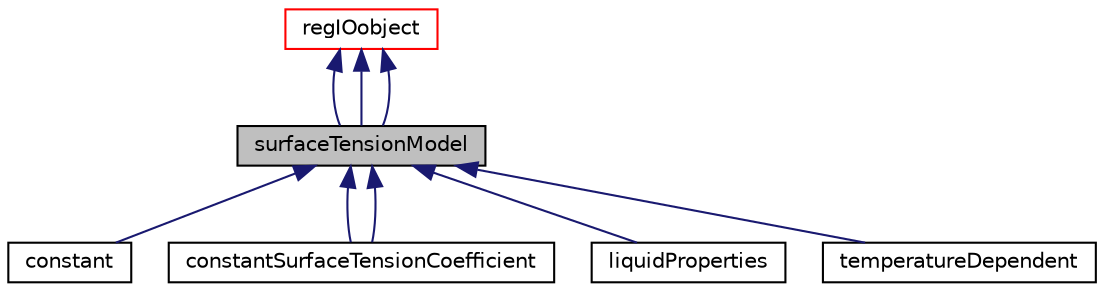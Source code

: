 digraph "surfaceTensionModel"
{
  bgcolor="transparent";
  edge [fontname="Helvetica",fontsize="10",labelfontname="Helvetica",labelfontsize="10"];
  node [fontname="Helvetica",fontsize="10",shape=record];
  Node1 [label="surfaceTensionModel",height=0.2,width=0.4,color="black", fillcolor="grey75", style="filled" fontcolor="black"];
  Node2 -> Node1 [dir="back",color="midnightblue",fontsize="10",style="solid",fontname="Helvetica"];
  Node2 [label="regIOobject",height=0.2,width=0.4,color="red",URL="$classFoam_1_1regIOobject.html",tooltip="regIOobject is an abstract class derived from IOobject to handle automatic object registration with t..."];
  Node2 -> Node1 [dir="back",color="midnightblue",fontsize="10",style="solid",fontname="Helvetica"];
  Node2 -> Node1 [dir="back",color="midnightblue",fontsize="10",style="solid",fontname="Helvetica"];
  Node1 -> Node3 [dir="back",color="midnightblue",fontsize="10",style="solid",fontname="Helvetica"];
  Node3 [label="constant",height=0.2,width=0.4,color="black",URL="$classFoam_1_1surfaceTensionModels_1_1constant.html",tooltip="Uniform constant surface tension model. "];
  Node1 -> Node4 [dir="back",color="midnightblue",fontsize="10",style="solid",fontname="Helvetica"];
  Node4 [label="constantSurfaceTensionCoefficient",height=0.2,width=0.4,color="black",URL="$classFoam_1_1surfaceTensionModels_1_1constantSurfaceTensionCoefficient.html",tooltip="Constant value surface tension model. "];
  Node1 -> Node4 [dir="back",color="midnightblue",fontsize="10",style="solid",fontname="Helvetica"];
  Node1 -> Node5 [dir="back",color="midnightblue",fontsize="10",style="solid",fontname="Helvetica"];
  Node5 [label="liquidProperties",height=0.2,width=0.4,color="black",URL="$classFoam_1_1surfaceTensionModels_1_1liquidProperties.html",tooltip="Temperature-dependent surface tension model in which the surface tension function provided by the pha..."];
  Node1 -> Node6 [dir="back",color="midnightblue",fontsize="10",style="solid",fontname="Helvetica"];
  Node6 [label="temperatureDependent",height=0.2,width=0.4,color="black",URL="$classFoam_1_1surfaceTensionModels_1_1temperatureDependent.html",tooltip="Temperature-dependent surface tension model. "];
}
